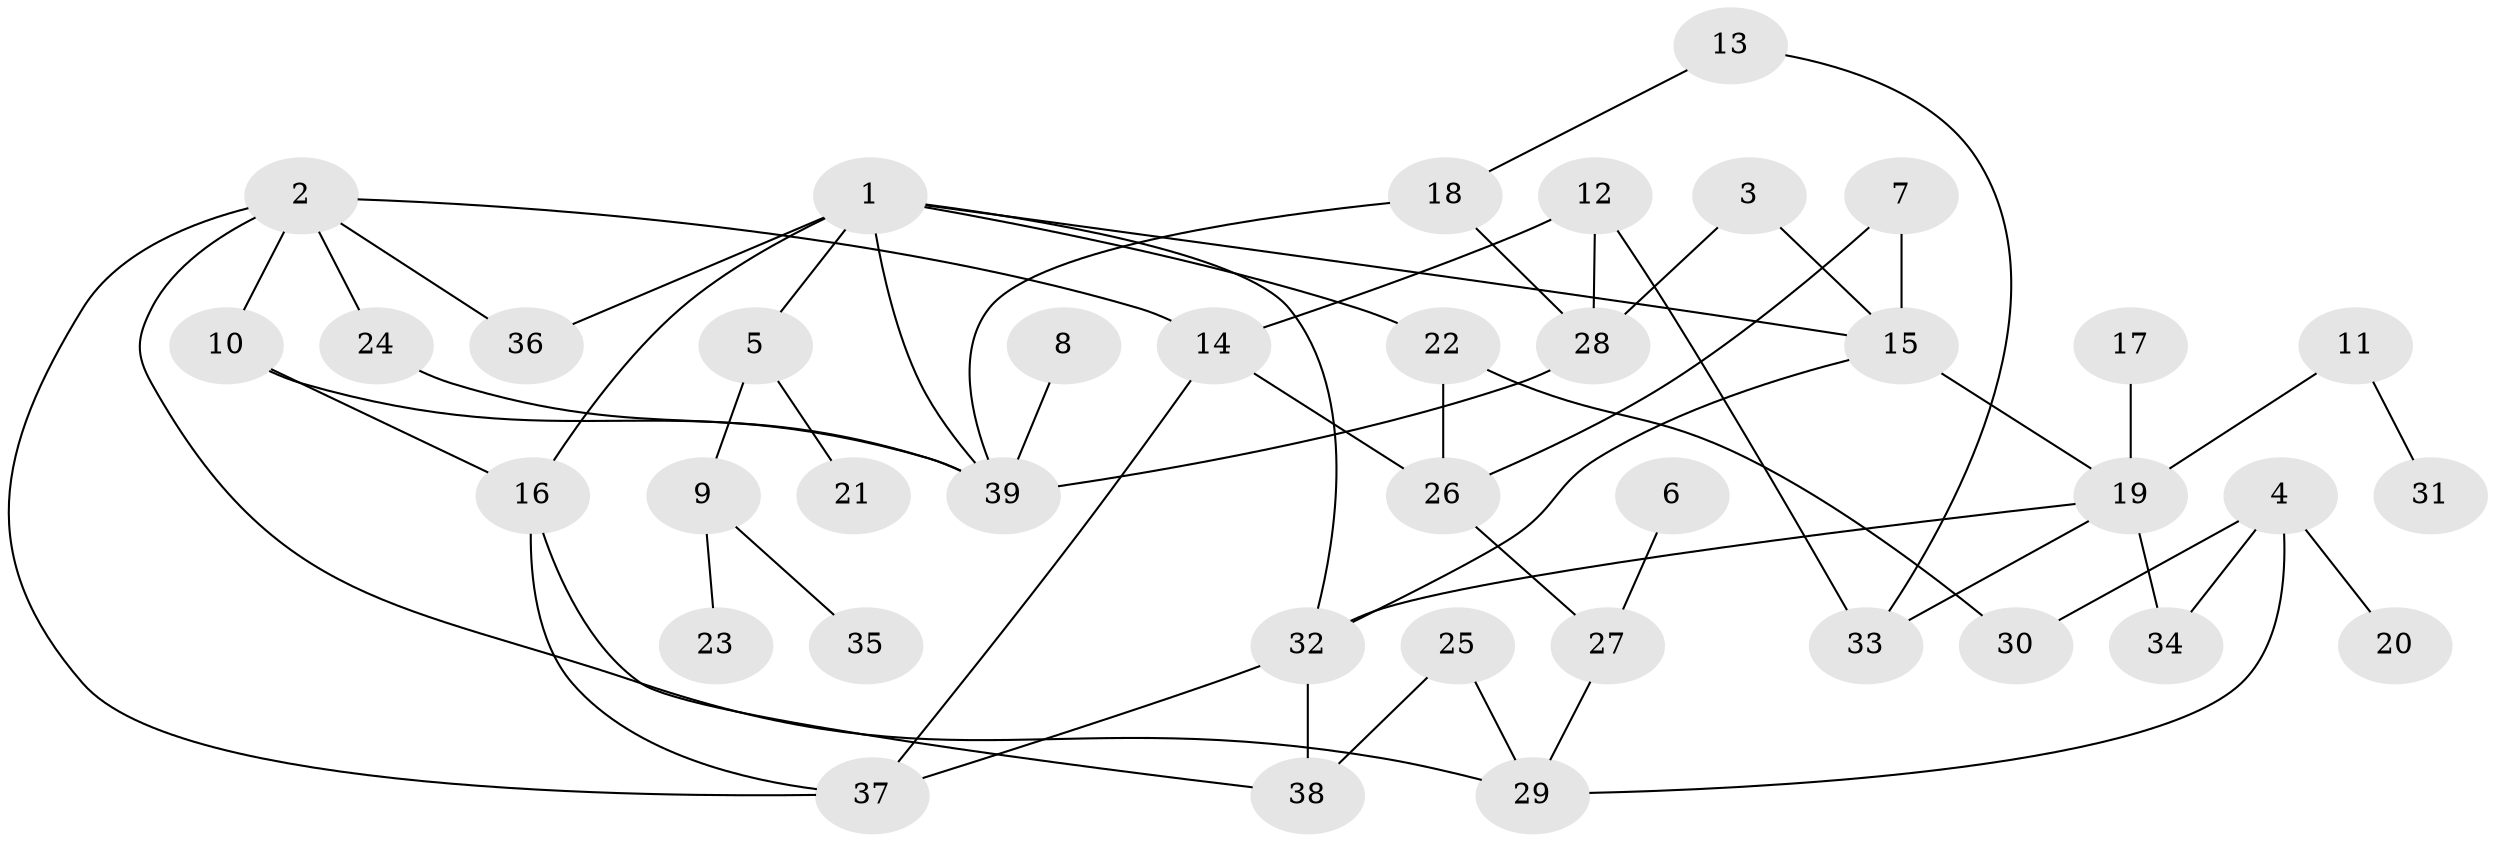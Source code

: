// original degree distribution, {5: 0.09090909090909091, 8: 0.012987012987012988, 4: 0.19480519480519481, 6: 0.012987012987012988, 3: 0.09090909090909091, 2: 0.2597402597402597, 1: 0.33766233766233766}
// Generated by graph-tools (version 1.1) at 2025/36/03/04/25 23:36:13]
// undirected, 39 vertices, 58 edges
graph export_dot {
  node [color=gray90,style=filled];
  1;
  2;
  3;
  4;
  5;
  6;
  7;
  8;
  9;
  10;
  11;
  12;
  13;
  14;
  15;
  16;
  17;
  18;
  19;
  20;
  21;
  22;
  23;
  24;
  25;
  26;
  27;
  28;
  29;
  30;
  31;
  32;
  33;
  34;
  35;
  36;
  37;
  38;
  39;
  1 -- 5 [weight=1.0];
  1 -- 15 [weight=1.0];
  1 -- 16 [weight=1.0];
  1 -- 22 [weight=1.0];
  1 -- 32 [weight=1.0];
  1 -- 36 [weight=1.0];
  1 -- 39 [weight=1.0];
  2 -- 10 [weight=1.0];
  2 -- 14 [weight=1.0];
  2 -- 24 [weight=1.0];
  2 -- 29 [weight=1.0];
  2 -- 36 [weight=1.0];
  2 -- 37 [weight=1.0];
  3 -- 15 [weight=1.0];
  3 -- 28 [weight=1.0];
  4 -- 20 [weight=1.0];
  4 -- 29 [weight=1.0];
  4 -- 30 [weight=1.0];
  4 -- 34 [weight=1.0];
  5 -- 9 [weight=1.0];
  5 -- 21 [weight=1.0];
  6 -- 27 [weight=1.0];
  7 -- 15 [weight=1.0];
  7 -- 26 [weight=1.0];
  8 -- 39 [weight=1.0];
  9 -- 23 [weight=1.0];
  9 -- 35 [weight=1.0];
  10 -- 16 [weight=1.0];
  10 -- 39 [weight=1.0];
  11 -- 19 [weight=1.0];
  11 -- 31 [weight=1.0];
  12 -- 14 [weight=1.0];
  12 -- 28 [weight=1.0];
  12 -- 33 [weight=1.0];
  13 -- 18 [weight=1.0];
  13 -- 33 [weight=1.0];
  14 -- 26 [weight=1.0];
  14 -- 37 [weight=1.0];
  15 -- 19 [weight=1.0];
  15 -- 32 [weight=1.0];
  16 -- 37 [weight=1.0];
  16 -- 38 [weight=1.0];
  17 -- 19 [weight=1.0];
  18 -- 28 [weight=1.0];
  18 -- 39 [weight=1.0];
  19 -- 32 [weight=1.0];
  19 -- 33 [weight=1.0];
  19 -- 34 [weight=1.0];
  22 -- 26 [weight=2.0];
  22 -- 30 [weight=1.0];
  24 -- 39 [weight=1.0];
  25 -- 29 [weight=1.0];
  25 -- 38 [weight=1.0];
  26 -- 27 [weight=2.0];
  27 -- 29 [weight=1.0];
  28 -- 39 [weight=1.0];
  32 -- 37 [weight=1.0];
  32 -- 38 [weight=1.0];
}
